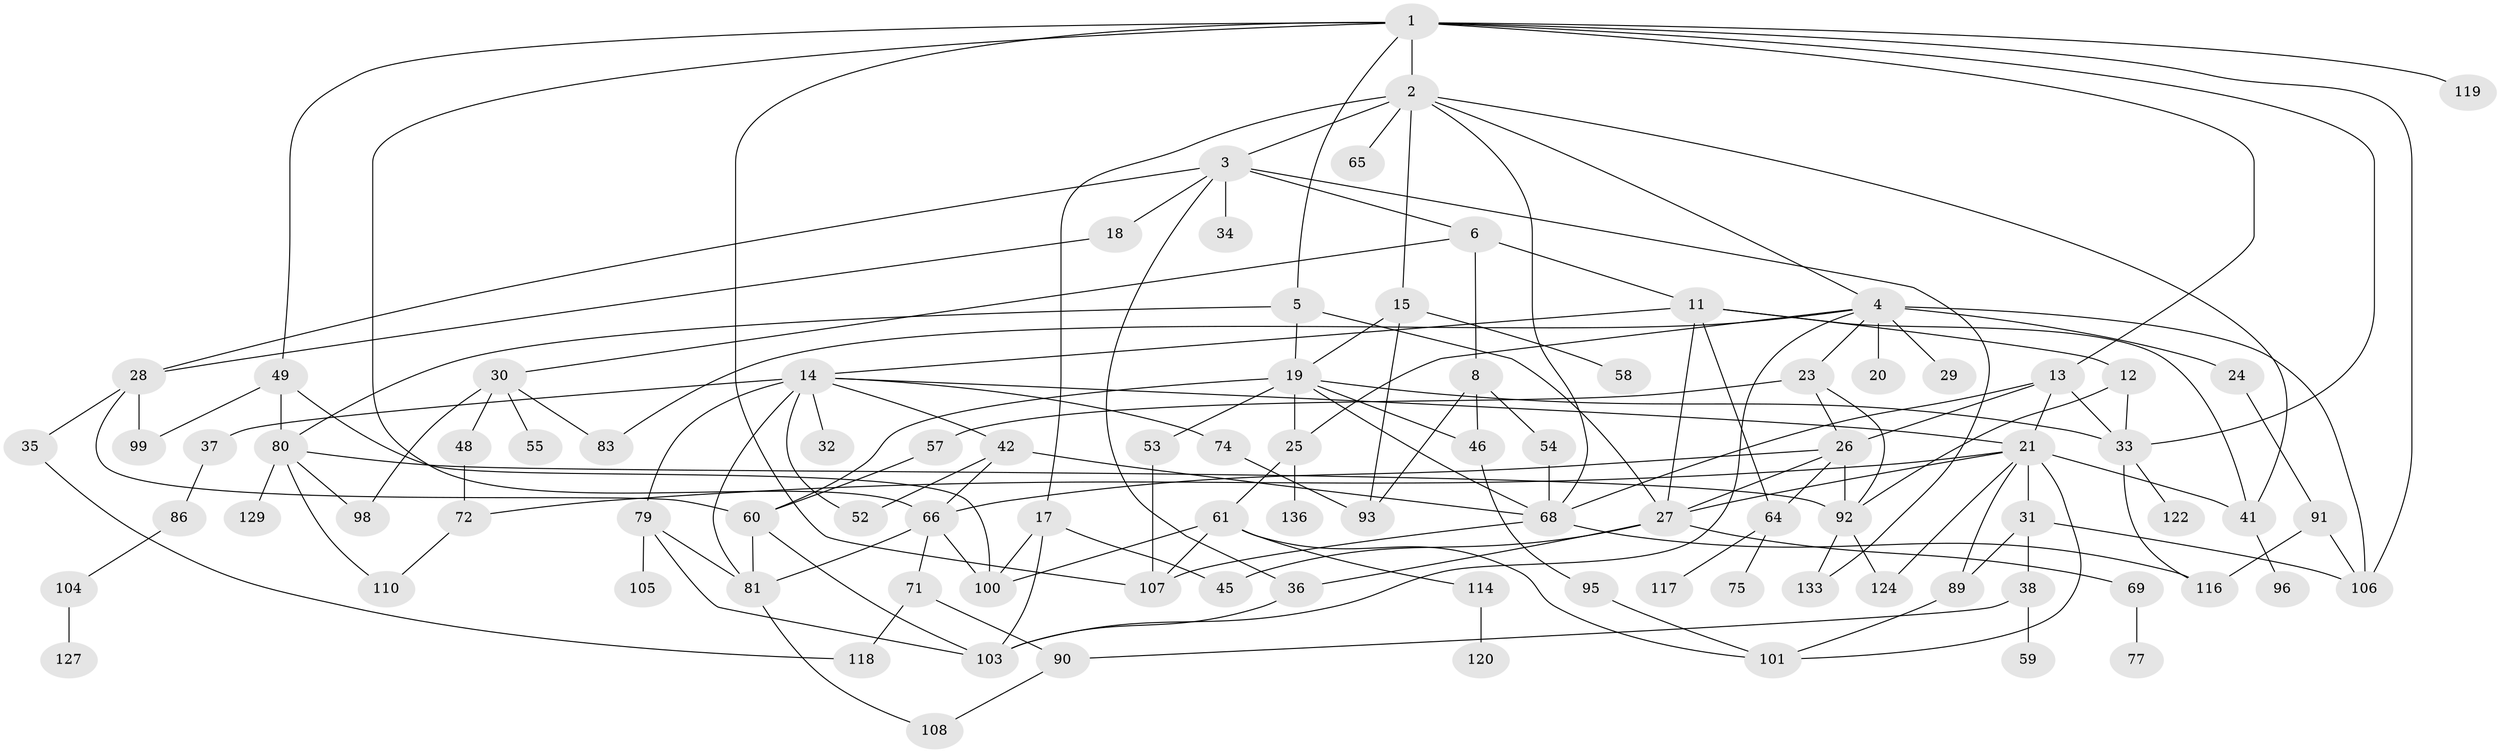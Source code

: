 // Generated by graph-tools (version 1.1) at 2025/51/02/27/25 19:51:38]
// undirected, 93 vertices, 156 edges
graph export_dot {
graph [start="1"]
  node [color=gray90,style=filled];
  1 [super="+7"];
  2 [super="+16"];
  3 [super="+10"];
  4 [super="+9"];
  5 [super="+50"];
  6 [super="+82"];
  8 [super="+67"];
  11 [super="+44"];
  12 [super="+70"];
  13 [super="+40"];
  14 [super="+22"];
  15;
  17 [super="+121"];
  18 [super="+87"];
  19 [super="+88"];
  20 [super="+131"];
  21 [super="+94"];
  23;
  24 [super="+78"];
  25 [super="+73"];
  26 [super="+125"];
  27 [super="+97"];
  28;
  29 [super="+102"];
  30 [super="+39"];
  31 [super="+63"];
  32;
  33 [super="+134"];
  34;
  35;
  36;
  37;
  38 [super="+43"];
  41 [super="+137"];
  42 [super="+47"];
  45;
  46;
  48 [super="+51"];
  49 [super="+56"];
  52 [super="+62"];
  53;
  54;
  55;
  57 [super="+135"];
  58;
  59;
  60 [super="+84"];
  61 [super="+138"];
  64;
  65;
  66;
  68 [super="+76"];
  69;
  71 [super="+115"];
  72 [super="+128"];
  74;
  75;
  77;
  79 [super="+85"];
  80 [super="+126"];
  81;
  83;
  86;
  89 [super="+132"];
  90;
  91;
  92 [super="+112"];
  93;
  95;
  96;
  98;
  99;
  100 [super="+109"];
  101 [super="+139"];
  103 [super="+111"];
  104;
  105;
  106 [super="+113"];
  107;
  108;
  110;
  114;
  116;
  117 [super="+123"];
  118;
  119;
  120;
  122;
  124 [super="+130"];
  127;
  129;
  133;
  136;
  1 -- 2;
  1 -- 5;
  1 -- 49;
  1 -- 119;
  1 -- 107;
  1 -- 66;
  1 -- 106;
  1 -- 13;
  1 -- 33;
  2 -- 3;
  2 -- 4;
  2 -- 15;
  2 -- 68;
  2 -- 65;
  2 -- 17;
  2 -- 41;
  3 -- 6;
  3 -- 18;
  3 -- 28;
  3 -- 34;
  3 -- 36;
  3 -- 133;
  4 -- 20;
  4 -- 24;
  4 -- 29;
  4 -- 103;
  4 -- 83;
  4 -- 25;
  4 -- 23;
  4 -- 106;
  5 -- 27;
  5 -- 80;
  5 -- 19;
  6 -- 8;
  6 -- 11;
  6 -- 30;
  8 -- 46;
  8 -- 54;
  8 -- 93;
  11 -- 12;
  11 -- 14;
  11 -- 64;
  11 -- 27;
  11 -- 41;
  12 -- 33;
  12 -- 92;
  13 -- 21;
  13 -- 26;
  13 -- 68;
  13 -- 33;
  14 -- 32;
  14 -- 37;
  14 -- 79;
  14 -- 81;
  14 -- 52 [weight=2];
  14 -- 74;
  14 -- 42;
  14 -- 21;
  15 -- 19;
  15 -- 58;
  15 -- 93;
  17 -- 45;
  17 -- 100;
  17 -- 103;
  18 -- 28;
  19 -- 33;
  19 -- 53;
  19 -- 68;
  19 -- 25;
  19 -- 60;
  19 -- 46;
  21 -- 27;
  21 -- 31;
  21 -- 41;
  21 -- 72;
  21 -- 89;
  21 -- 124;
  21 -- 101;
  23 -- 57;
  23 -- 92;
  23 -- 26;
  24 -- 91;
  25 -- 61;
  25 -- 136;
  26 -- 27;
  26 -- 92;
  26 -- 64;
  26 -- 66;
  27 -- 36;
  27 -- 69;
  27 -- 45;
  28 -- 35;
  28 -- 99;
  28 -- 60;
  30 -- 48 [weight=2];
  30 -- 98;
  30 -- 83;
  30 -- 55;
  31 -- 38;
  31 -- 106;
  31 -- 89;
  33 -- 122;
  33 -- 116;
  35 -- 118;
  36 -- 103;
  37 -- 86;
  38 -- 59;
  38 -- 90;
  41 -- 96;
  42 -- 68;
  42 -- 66;
  42 -- 52;
  46 -- 95;
  48 -- 72;
  49 -- 80;
  49 -- 99;
  49 -- 100;
  53 -- 107;
  54 -- 68;
  57 -- 60;
  60 -- 81;
  60 -- 103;
  61 -- 107;
  61 -- 114;
  61 -- 101;
  61 -- 100;
  64 -- 75;
  64 -- 117;
  66 -- 71;
  66 -- 81;
  66 -- 100;
  68 -- 116;
  68 -- 107;
  69 -- 77;
  71 -- 118;
  71 -- 90;
  72 -- 110;
  74 -- 93;
  79 -- 105;
  79 -- 81;
  79 -- 103;
  80 -- 129;
  80 -- 98;
  80 -- 92;
  80 -- 110;
  81 -- 108;
  86 -- 104;
  89 -- 101;
  90 -- 108;
  91 -- 106;
  91 -- 116;
  92 -- 133;
  92 -- 124;
  95 -- 101;
  104 -- 127;
  114 -- 120;
}
